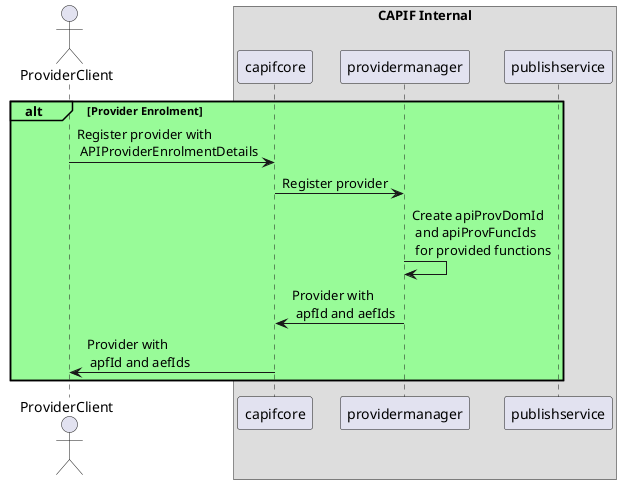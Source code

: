 @startuml Register API Provider Domain
actor ProviderClient
box "CAPIF Internal"
participant capifcore
participant providermanager
participant publishservice

end box

alt#paleGreen #paleGreen Provider Enrolment
    ProviderClient->capifcore: Register provider with\n APIProviderEnrolmentDetails
    capifcore->providermanager:Register provider
    providermanager->providermanager: Create apiProvDomId\n and apiProvFuncIds\n for provided functions
    providermanager->capifcore: Provider with\n apfId and aefIds
    capifcore->ProviderClient: Provider with\n apfId and aefIds
end

@enduml